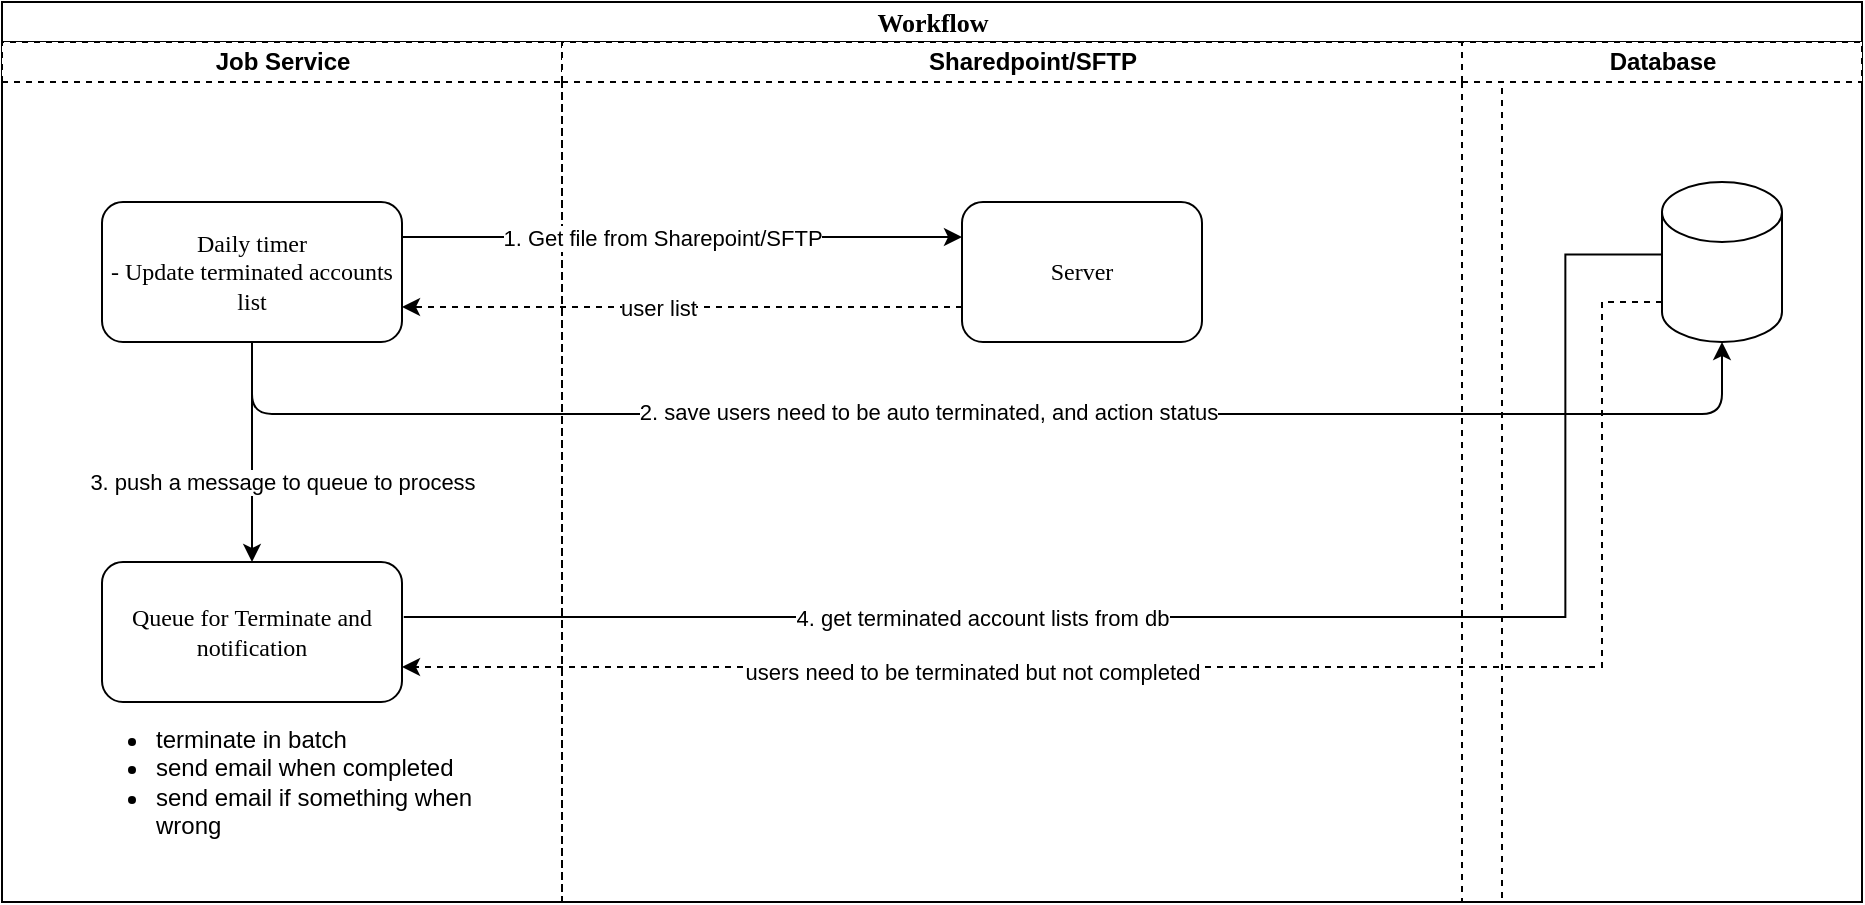 <mxfile version="24.5.1" type="github">
  <diagram name="Page-1" id="74e2e168-ea6b-b213-b513-2b3c1d86103e">
    <mxGraphModel dx="1195" dy="615" grid="1" gridSize="10" guides="1" tooltips="1" connect="1" arrows="1" fold="1" page="1" pageScale="1" pageWidth="1100" pageHeight="850" background="none" math="0" shadow="0">
      <root>
        <mxCell id="0" />
        <mxCell id="1" parent="0" />
        <mxCell id="77e6c97f196da883-1" value="&lt;font style=&quot;font-size: 13px;&quot;&gt;Workflow&lt;/font&gt;" style="swimlane;html=1;childLayout=stackLayout;startSize=20;rounded=0;shadow=0;labelBackgroundColor=none;strokeWidth=1;fontFamily=Verdana;fontSize=8;align=center;" parent="1" vertex="1">
          <mxGeometry x="70" y="40" width="930" height="450" as="geometry" />
        </mxCell>
        <mxCell id="77e6c97f196da883-3" value="Job Service" style="swimlane;html=1;startSize=20;dashed=1;" parent="77e6c97f196da883-1" vertex="1">
          <mxGeometry y="20" width="280" height="430" as="geometry" />
        </mxCell>
        <mxCell id="77e6c97f196da883-11" value="&lt;font style=&quot;font-size: 12px;&quot;&gt;Daily timer&lt;/font&gt;&lt;div&gt;&lt;span style=&quot;font-size: 12px;&quot;&gt;- Update terminated accounts list&lt;/span&gt;&lt;/div&gt;" style="rounded=1;whiteSpace=wrap;html=1;shadow=0;labelBackgroundColor=none;strokeWidth=1;fontFamily=Verdana;fontSize=8;align=center;" parent="77e6c97f196da883-3" vertex="1">
          <mxGeometry x="50" y="80" width="150" height="70" as="geometry" />
        </mxCell>
        <mxCell id="C44f-9Xv0R-iDv7mBQcy-20" value="&lt;span style=&quot;font-size: 12px;&quot;&gt;Queue for&amp;nbsp;&lt;/span&gt;&lt;span style=&quot;font-size: 12px; background-color: initial;&quot;&gt;Terminate and notification&lt;/span&gt;" style="rounded=1;whiteSpace=wrap;html=1;shadow=0;labelBackgroundColor=none;strokeWidth=1;fontFamily=Verdana;fontSize=8;align=center;" vertex="1" parent="77e6c97f196da883-3">
          <mxGeometry x="50" y="260" width="150" height="70" as="geometry" />
        </mxCell>
        <mxCell id="C44f-9Xv0R-iDv7mBQcy-27" value="&lt;ul&gt;&lt;li&gt;terminate in batch&lt;/li&gt;&lt;li&gt;send email when completed&lt;/li&gt;&lt;li&gt;send email if something when wrong&lt;/li&gt;&lt;/ul&gt;" style="text;html=1;align=left;verticalAlign=middle;whiteSpace=wrap;rounded=0;" vertex="1" parent="77e6c97f196da883-3">
          <mxGeometry x="35" y="330" width="210" height="80" as="geometry" />
        </mxCell>
        <mxCell id="C44f-9Xv0R-iDv7mBQcy-30" value="" style="endArrow=classic;html=1;rounded=0;exitX=0.5;exitY=1;exitDx=0;exitDy=0;entryX=0.5;entryY=0;entryDx=0;entryDy=0;" edge="1" parent="77e6c97f196da883-3" source="77e6c97f196da883-11" target="C44f-9Xv0R-iDv7mBQcy-20">
          <mxGeometry width="50" height="50" relative="1" as="geometry">
            <mxPoint x="410" y="190" as="sourcePoint" />
            <mxPoint x="460" y="140" as="targetPoint" />
          </mxGeometry>
        </mxCell>
        <mxCell id="C44f-9Xv0R-iDv7mBQcy-31" value="3. push a message to queue to process" style="edgeLabel;html=1;align=center;verticalAlign=middle;resizable=0;points=[];" vertex="1" connectable="0" parent="C44f-9Xv0R-iDv7mBQcy-30">
          <mxGeometry x="0.091" y="-1" relative="1" as="geometry">
            <mxPoint x="16" y="10" as="offset" />
          </mxGeometry>
        </mxCell>
        <mxCell id="C44f-9Xv0R-iDv7mBQcy-4" value="Sharedpoint/SFTP" style="swimlane;html=1;startSize=20;swimlaneLine=1;dashed=1;" vertex="1" parent="77e6c97f196da883-1">
          <mxGeometry x="280" y="20" width="470" height="430" as="geometry" />
        </mxCell>
        <mxCell id="C44f-9Xv0R-iDv7mBQcy-6" value="&lt;font style=&quot;font-size: 12px;&quot;&gt;Server&lt;/font&gt;" style="rounded=1;whiteSpace=wrap;html=1;shadow=0;labelBackgroundColor=none;strokeWidth=1;fontFamily=Verdana;fontSize=8;align=center;" vertex="1" parent="C44f-9Xv0R-iDv7mBQcy-4">
          <mxGeometry x="200" y="80" width="120" height="70" as="geometry" />
        </mxCell>
        <mxCell id="C44f-9Xv0R-iDv7mBQcy-22" value="" style="endArrow=classic;html=1;rounded=0;edgeStyle=elbowEdgeStyle;exitX=1.006;exitY=0.393;exitDx=0;exitDy=0;entryX=-0.028;entryY=0.594;entryDx=0;entryDy=0;entryPerimeter=0;exitPerimeter=0;" edge="1" parent="C44f-9Xv0R-iDv7mBQcy-4" source="C44f-9Xv0R-iDv7mBQcy-20">
          <mxGeometry width="50" height="50" relative="1" as="geometry">
            <mxPoint x="-58.32" y="283.74" as="sourcePoint" />
            <mxPoint x="570.0" y="106.26" as="targetPoint" />
            <Array as="points">
              <mxPoint x="501.68" y="198.74" />
            </Array>
          </mxGeometry>
        </mxCell>
        <mxCell id="C44f-9Xv0R-iDv7mBQcy-23" value="4. get terminated account lists from db" style="edgeLabel;html=1;align=center;verticalAlign=middle;resizable=0;points=[];" vertex="1" connectable="0" parent="C44f-9Xv0R-iDv7mBQcy-22">
          <mxGeometry x="-0.361" y="-4" relative="1" as="geometry">
            <mxPoint x="23" y="-4" as="offset" />
          </mxGeometry>
        </mxCell>
        <mxCell id="C44f-9Xv0R-iDv7mBQcy-12" value="" style="endArrow=classic;html=1;rounded=0;entryX=1;entryY=0.75;entryDx=0;entryDy=0;exitX=0;exitY=0.75;exitDx=0;exitDy=0;dashed=1;" edge="1" parent="77e6c97f196da883-1" source="C44f-9Xv0R-iDv7mBQcy-6" target="77e6c97f196da883-11">
          <mxGeometry width="50" height="50" relative="1" as="geometry">
            <mxPoint x="360" y="210" as="sourcePoint" />
            <mxPoint x="410" y="160" as="targetPoint" />
          </mxGeometry>
        </mxCell>
        <mxCell id="C44f-9Xv0R-iDv7mBQcy-13" value="user list" style="edgeLabel;html=1;align=center;verticalAlign=middle;resizable=0;points=[];" vertex="1" connectable="0" parent="C44f-9Xv0R-iDv7mBQcy-12">
          <mxGeometry x="0.25" y="3" relative="1" as="geometry">
            <mxPoint x="23" y="-3" as="offset" />
          </mxGeometry>
        </mxCell>
        <mxCell id="C44f-9Xv0R-iDv7mBQcy-2" style="edgeStyle=orthogonalEdgeStyle;rounded=0;orthogonalLoop=1;jettySize=auto;html=1;entryX=0;entryY=0.25;entryDx=0;entryDy=0;exitX=1;exitY=0.25;exitDx=0;exitDy=0;" edge="1" parent="77e6c97f196da883-1" source="77e6c97f196da883-11" target="C44f-9Xv0R-iDv7mBQcy-6">
          <mxGeometry relative="1" as="geometry">
            <mxPoint x="330" y="170" as="targetPoint" />
            <Array as="points" />
          </mxGeometry>
        </mxCell>
        <mxCell id="C44f-9Xv0R-iDv7mBQcy-7" value="1. Get file from Sharepoint/SFTP" style="edgeLabel;html=1;align=center;verticalAlign=middle;resizable=0;points=[];" vertex="1" connectable="0" parent="C44f-9Xv0R-iDv7mBQcy-2">
          <mxGeometry x="-0.281" y="-3" relative="1" as="geometry">
            <mxPoint x="29" y="-3" as="offset" />
          </mxGeometry>
        </mxCell>
        <mxCell id="C44f-9Xv0R-iDv7mBQcy-9" value="Database" style="swimlane;html=1;startSize=20;dashed=1;" vertex="1" parent="1">
          <mxGeometry x="800" y="60" width="200" height="430" as="geometry" />
        </mxCell>
        <mxCell id="C44f-9Xv0R-iDv7mBQcy-11" value="" style="shape=cylinder3;whiteSpace=wrap;html=1;boundedLbl=1;backgroundOutline=1;size=15;" vertex="1" parent="C44f-9Xv0R-iDv7mBQcy-9">
          <mxGeometry x="100" y="70" width="60" height="80" as="geometry" />
        </mxCell>
        <mxCell id="C44f-9Xv0R-iDv7mBQcy-16" value="" style="endArrow=classic;html=1;rounded=1;edgeStyle=orthogonalEdgeStyle;curved=0;exitX=0.5;exitY=1;exitDx=0;exitDy=0;" edge="1" parent="1" source="77e6c97f196da883-11" target="C44f-9Xv0R-iDv7mBQcy-11">
          <mxGeometry width="50" height="50" relative="1" as="geometry">
            <mxPoint x="200" y="240" as="sourcePoint" />
            <mxPoint x="570" y="270" as="targetPoint" />
            <Array as="points">
              <mxPoint x="195" y="246" />
              <mxPoint x="930" y="246" />
            </Array>
          </mxGeometry>
        </mxCell>
        <mxCell id="C44f-9Xv0R-iDv7mBQcy-18" value="2. save users need to be auto terminated, and action status" style="edgeLabel;html=1;align=center;verticalAlign=middle;resizable=0;points=[];" vertex="1" connectable="0" parent="C44f-9Xv0R-iDv7mBQcy-16">
          <mxGeometry x="-0.26" y="-1" relative="1" as="geometry">
            <mxPoint x="75" y="-2" as="offset" />
          </mxGeometry>
        </mxCell>
        <mxCell id="C44f-9Xv0R-iDv7mBQcy-24" value="" style="endArrow=classic;html=1;rounded=0;exitX=0;exitY=0.75;exitDx=0;exitDy=0;exitPerimeter=0;edgeStyle=elbowEdgeStyle;entryX=1;entryY=0.75;entryDx=0;entryDy=0;dashed=1;" edge="1" parent="1" source="C44f-9Xv0R-iDv7mBQcy-11" target="C44f-9Xv0R-iDv7mBQcy-20">
          <mxGeometry width="50" height="50" relative="1" as="geometry">
            <mxPoint x="480" y="250" as="sourcePoint" />
            <mxPoint x="530" y="200" as="targetPoint" />
            <Array as="points">
              <mxPoint x="870" y="280" />
            </Array>
          </mxGeometry>
        </mxCell>
        <mxCell id="C44f-9Xv0R-iDv7mBQcy-25" value="users need to be terminated but not completed" style="edgeLabel;html=1;align=center;verticalAlign=middle;resizable=0;points=[];" vertex="1" connectable="0" parent="C44f-9Xv0R-iDv7mBQcy-24">
          <mxGeometry x="0.36" y="2" relative="1" as="geometry">
            <mxPoint x="25" as="offset" />
          </mxGeometry>
        </mxCell>
      </root>
    </mxGraphModel>
  </diagram>
</mxfile>
